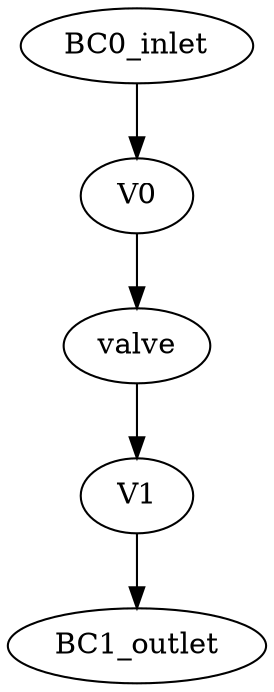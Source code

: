 strict digraph  {
valve;
V1;
BC0_inlet;
V0;
BC1_outlet;
valve -> V1;
V1 -> BC1_outlet;
BC0_inlet -> V0;
V0 -> valve;
}
